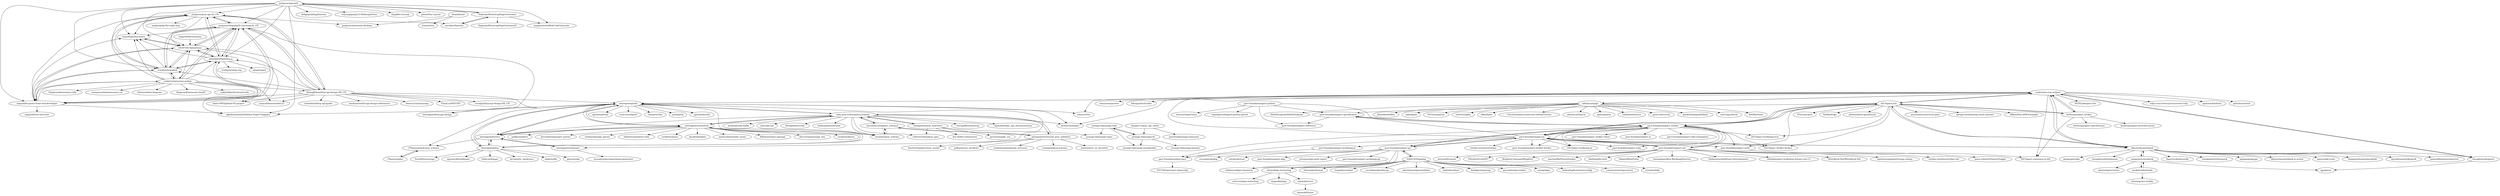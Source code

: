 digraph G {
"justjavac/json-api-zh_CN" -> "justjavac/AngularJS-Learning-zh_CN"
"justjavac/json-api-zh_CN" -> "iamjoel/python-learn"
"justjavac/json-api-zh_CN" -> "s5s5/CSS-Animations"
"justjavac/json-api-zh_CN" -> "iamjoel/be-grace-front-end-developer"
"justjavac/json-api-zh_CN" -> "lvwzhen/iconpark"
"justjavac/json-api-zh_CN" -> "island205/HelloSea.js"
"justjavac/json-api-zh_CN" -> "ZhangBohan/http-api-design-ZH_CN"
"justjavac/json-api-zh_CN" -> "justjavac/awesome-firebase"
"justjavac/json-api-zh_CN" -> "wulijun/php-the-right-way" ["e"=1]
"vndmtrx/awesome-nodejs" -> "justjavac/AngularJS-Learning-zh_CN"
"vndmtrx/awesome-nodejs" -> "iamjoel/be-grace-front-end-developer"
"vndmtrx/awesome-nodejs" -> "lvwzhen/iconpark"
"vndmtrx/awesome-nodejs" -> "iamjoel/python-learn"
"vndmtrx/awesome-nodejs" -> "s5s5/CSS-Animations"
"vndmtrx/awesome-nodejs" -> "island205/HelloSea.js"
"vndmtrx/awesome-nodejs" -> "justjavac/json-api-zh_CN"
"vndmtrx/awesome-nodejs" -> "diegocard/awesome-html5" ["e"=1]
"vndmtrx/awesome-nodejs" -> "codylindley/frontend-tools" ["e"=1]
"vndmtrx/awesome-nodejs" -> "Sdogruyol/awesome-ruby" ["e"=1]
"vndmtrx/awesome-nodejs" -> "hawx1993/github-FE-project" ["e"=1]
"vndmtrx/awesome-nodejs" -> "sotayamashita/awesome-css" ["e"=1]
"vndmtrx/awesome-nodejs" -> "tshemsedinov/impress"
"vndmtrx/awesome-nodejs" -> "youyudehexie/node123" ["e"=1]
"vndmtrx/awesome-nodejs" -> "ZhangBohan/http-api-design-ZH_CN"
"pact-foundation/pact-specification" -> "pact-foundation/pact_broker"
"pact-foundation/pact-specification" -> "pact-foundation/pact-reference"
"jsonapi-rb/jsonapi-rb" -> "jsonapi-rb/jsonapi-rails"
"jsonapi-rb/jsonapi-rb" -> "jsonapi-rb/jsonapi-hanami"
"jsonapi-rb/jsonapi-rb" -> "jsonapi-rb/jsonapi-serializable"
"ruby-json-schema/json-schema" -> "davishmcclurg/json_schemer"
"ruby-json-schema/json-schema" -> "thoughtbot/json_matchers"
"ruby-json-schema/json-schema" -> "brandur/json_schema"
"ruby-json-schema/json-schema" -> "interagent/committee"
"ruby-json-schema/json-schema" -> "mirego/activerecord_json_validator"
"ruby-json-schema/json-schema" -> "collectiveidea/json_spec" ["e"=1]
"ruby-json-schema/json-schema" -> "travisjeffery/timecop" ["e"=1]
"ruby-json-schema/json-schema" -> "zipmark/rspec_api_documentation" ["e"=1]
"ruby-json-schema/json-schema" -> "zendesk/ruby-kafka" ["e"=1]
"ruby-json-schema/json-schema" -> "krisleech/wisper" ["e"=1]
"ruby-json-schema/json-schema" -> "jwt/ruby-jwt" ["e"=1]
"ruby-json-schema/json-schema" -> "interagent/prmd"
"ruby-json-schema/json-schema" -> "interagent/heroics"
"ruby-json-schema/json-schema" -> "thoughtbot/scenic" ["e"=1]
"ruby-json-schema/json-schema" -> "thekompanee/fuubar" ["e"=1]
"adrianco/spigo" -> "twitter/zipkin" ["e"=1]
"adrianco/spigo" -> "realestate-com-au/pact"
"adrianco/spigo" -> "eBay/fabio" ["e"=1]
"adrianco/spigo" -> "CiscoCloud/microservices-infrastructure" ["e"=1]
"adrianco/spigo" -> "adrianco/d3grow"
"adrianco/spigo" -> "aphyr/jepsen" ["e"=1]
"adrianco/spigo" -> "codahale/metrics" ["e"=1]
"adrianco/spigo" -> "gocircuit/circuit" ["e"=1]
"adrianco/spigo" -> "packetbeat/packetbeat" ["e"=1]
"adrianco/spigo" -> "real-logic/Aeron" ["e"=1]
"adrianco/spigo" -> "Netflix/Fenzo" ["e"=1]
"adrianco/spigo" -> "jfrazelle/dotfiles" ["e"=1]
"adrianco/spigo" -> "rakyll/gom" ["e"=1]
"adrianco/spigo" -> "HdrHistogram/HdrHistogram" ["e"=1]
"adrianco/spigo" -> "NYTimes/gizmo" ["e"=1]
"realestate-com-au/pact" -> "thoughtworks/pacto"
"realestate-com-au/pact" -> "DiUS/pact-jvm"
"realestate-com-au/pact" -> "bethesque/pact_broker"
"realestate-com-au/pact" -> "bbyars/mountebank"
"realestate-com-au/pact" -> "SEEK-Jobs/pact-net"
"realestate-com-au/pact" -> "solnic/virtus" ["e"=1]
"realestate-com-au/pact" -> "ruby-concurrency/concurrent-ruby" ["e"=1]
"realestate-com-au/pact" -> "adrianco/spigo"
"realestate-com-au/pact" -> "interagent/prmd"
"realestate-com-au/pact" -> "krisleech/wisper" ["e"=1]
"realestate-com-au/pact" -> "DiUS/pact-consumer-js-dsl"
"realestate-com-au/pact" -> "apotonick/reform" ["e"=1]
"realestate-com-au/pact" -> "github/scientist" ["e"=1]
"realestate-com-au/pact" -> "mmozuras/pronto" ["e"=1]
"realestate-com-au/pact" -> "bdargan/techradar" ["e"=1]
"interagent/prmd" -> "interagent/committee"
"interagent/prmd" -> "interagent/heroics"
"interagent/prmd" -> "interagent/http-api-design" ["e"=1]
"interagent/prmd" -> "interagent/pliny"
"interagent/prmd" -> "ruby-json-schema/json-schema"
"interagent/prmd" -> "apotonick/roar" ["e"=1]
"interagent/prmd" -> "tmm1/stackprof" ["e"=1]
"interagent/prmd" -> "brandur/json_schema"
"interagent/prmd" -> "interagent/schematic"
"interagent/prmd" -> "r7kamura/rack-json_schema"
"interagent/prmd" -> "remiprev/her" ["e"=1]
"interagent/prmd" -> "peek/peek" ["e"=1]
"interagent/prmd" -> "solnic/virtus" ["e"=1]
"interagent/prmd" -> "krisleech/wisper" ["e"=1]
"interagent/prmd" -> "apotonick/cells" ["e"=1]
"mirego/activerecord_json_validator" -> "davishmcclurg/json_schemer"
"mirego/activerecord_json_validator" -> "DmitryTsepelev/store_model" ["e"=1]
"mirego/activerecord_json_validator" -> "palkan/store_attribute" ["e"=1]
"mirego/activerecord_json_validator" -> "madeintandem/jsonb_accessor" ["e"=1]
"mirego/activerecord_json_validator" -> "voxpupuli/json-schema"
"mirego/activerecord_json_validator" -> "jonhue/acts_as_favoritor" ["e"=1]
"mirego/activerecord_json_validator" -> "ruby-json-schema/json-schema"
"pact-foundation/pact-js" -> "pact-foundation/pact_broker"
"pact-foundation/pact-js" -> "pact-foundation/pact-node"
"pact-foundation/pact-js" -> "pact-foundation/pact-specification"
"pact-foundation/pact-js" -> "pact-foundation/jest-pact"
"pact-foundation/pact-js" -> "pact-foundation/pact-workshop-js"
"pact-foundation/pact-js" -> "DiUS/pact-workshop-js"
"pact-foundation/pact-js" -> "DiUS/pact-jvm"
"pact-foundation/pact-js" -> "pact-foundation/pact-net"
"pact-foundation/pact-js" -> "pact-foundation/pact-go"
"pact-foundation/pact-js" -> "pact-foundation/pact-ruby" ["e"=1]
"pact-foundation/pact-js" -> "stryker-mutator/stryker" ["e"=1]
"pact-foundation/pact-js" -> "realestate-com-au/pact"
"pact-foundation/pact-js" -> "pact-foundation/pact-broker-docker"
"pact-foundation/pact-js" -> "DiUS/pact_broker-docker"
"pact-foundation/pact-js" -> "bbyars/mountebank"
"bbyars/mountebank" -> "realestate-com-au/pact"
"bbyars/mountebank" -> "SpectoLabs/hoverfly" ["e"=1]
"bbyars/mountebank" -> "tomakehurst/wiremock" ["e"=1]
"bbyars/mountebank" -> "DiUS/pact-jvm"
"bbyars/mountebank" -> "azagniotov/stubby4j"
"bbyars/mountebank" -> "thoughtworks/pacto"
"bbyars/mountebank" -> "getgauge/gauge" ["e"=1]
"bbyars/mountebank" -> "bbyars/mountebank-in-action"
"bbyars/mountebank" -> "npryce/adr-tools" ["e"=1]
"bbyars/mountebank" -> "pact-foundation/pact-js"
"bbyars/mountebank" -> "thejamesthomas/javabank"
"bbyars/mountebank" -> "spockframework/spock" ["e"=1]
"bbyars/mountebank" -> "jamesdbloom/mockserver" ["e"=1]
"bbyars/mountebank" -> "getgauge/taiko" ["e"=1]
"bbyars/mountebank" -> "thoughtworks/talisman" ["e"=1]
"pact-foundation/pact-python" -> "reecetech/pactman"
"pact-foundation/pact-python" -> "pact-foundation/pact-specification"
"pact-foundation/pact-python" -> "pact-foundation/pact-reference"
"pact-foundation/pact-python" -> "pact-foundation/pact_broker"
"pact-foundation/pact-python" -> "reportportal/agent-python-pytest" ["e"=1]
"justjavac/AngularJS-Learning-zh_CN" -> "iamjoel/be-grace-front-end-developer"
"justjavac/AngularJS-Learning-zh_CN" -> "lvwzhen/iconpark"
"justjavac/AngularJS-Learning-zh_CN" -> "s5s5/CSS-Animations"
"justjavac/AngularJS-Learning-zh_CN" -> "iamjoel/python-learn"
"justjavac/AngularJS-Learning-zh_CN" -> "island205/HelloSea.js"
"justjavac/AngularJS-Learning-zh_CN" -> "vndmtrx/awesome-nodejs"
"justjavac/AngularJS-Learning-zh_CN" -> "justjavac/json-api-zh_CN"
"justjavac/AngularJS-Learning-zh_CN" -> "jakebresnehan/Sublime-Super-Snippets"
"justjavac/AngularJS-Learning-zh_CN" -> "ZhangBohan/http-api-design-ZH_CN"
"justjavac/layoutit" -> "Vegetam/BootstrapPageGenerator"
"justjavac/layoutit" -> "savokiss/layoutit"
"justjavac/layoutit" -> "iamjoel/be-grace-front-end-developer"
"justjavac/layoutit" -> "iamjoel/python-learn"
"justjavac/layoutit" -> "justjavac/AngularJS-Learning-zh_CN"
"justjavac/layoutit" -> "dodgepudding/bootout" ["e"=1]
"justjavac/layoutit" -> "justjavac/json-api-zh_CN"
"justjavac/layoutit" -> "wuyongqiang12138/designForm"
"justjavac/layoutit" -> "megatontech/WebCodeGenerate"
"justjavac/layoutit" -> "island205/HelloSea.js"
"justjavac/layoutit" -> "s5s5/CSS-Animations"
"justjavac/layoutit" -> "lvwzhen/iconpark"
"justjavac/layoutit" -> "QingWei-Li/vuep" ["e"=1]
"justjavac/layoutit" -> "jaweii/Vue-Layout" ["e"=1]
"justjavac/layoutit" -> "jakebresnehan/Sublime-Super-Snippets"
"Vegetam/BootstrapPageGenerator" -> "savokiss/layoutit"
"Vegetam/BootstrapPageGenerator" -> "Vegetam/BoostrapPageGenerator4"
"Vegetam/BootstrapPageGenerator" -> "justjavac/layoutit"
"Vegetam/BootstrapPageGenerator" -> "megatontech/WebCodeGenerate"
"lvwzhen/iconpark" -> "iamjoel/be-grace-front-end-developer"
"lvwzhen/iconpark" -> "justjavac/AngularJS-Learning-zh_CN"
"lvwzhen/iconpark" -> "s5s5/CSS-Animations"
"lvwzhen/iconpark" -> "iamjoel/python-learn"
"lvwzhen/iconpark" -> "island205/HelloSea.js"
"lvwzhen/iconpark" -> "justjavac/json-api-zh_CN"
"lvwzhen/iconpark" -> "vndmtrx/awesome-nodejs"
"ZhangBohan/http-api-design-ZH_CN" -> "justjavac/json-api-zh_CN"
"ZhangBohan/http-api-design-ZH_CN" -> "bolasblack/http-api-guide" ["e"=1]
"ZhangBohan/http-api-design-ZH_CN" -> "justjavac/AngularJS-Learning-zh_CN"
"ZhangBohan/http-api-design-ZH_CN" -> "s5s5/CSS-Animations"
"ZhangBohan/http-api-design-ZH_CN" -> "iamjoel/be-grace-front-end-developer"
"ZhangBohan/http-api-design-ZH_CN" -> "aisuhua/restful-api-design-references" ["e"=1]
"ZhangBohan/http-api-design-ZH_CN" -> "lvwzhen/iconpark"
"ZhangBohan/http-api-design-ZH_CN" -> "interagent/http-api-design" ["e"=1]
"ZhangBohan/http-api-design-ZH_CN" -> "nemoTyrant/manong" ["e"=1]
"ZhangBohan/http-api-design-ZH_CN" -> "island205/HelloSea.js"
"ZhangBohan/http-api-design-ZH_CN" -> "interagent/prmd"
"ZhangBohan/http-api-design-ZH_CN" -> "PizzaLiu/PHP-FIG" ["e"=1]
"ZhangBohan/http-api-design-ZH_CN" -> "cocoajin/http-api-design-ZH_CN"
"ZhangBohan/http-api-design-ZH_CN" -> "youyudehexie/node123" ["e"=1]
"ZhangBohan/http-api-design-ZH_CN" -> "hawx1993/github-FE-project" ["e"=1]
"pact-foundation/pact-go" -> "pact-foundation/pact-workshop-go"
"pact-foundation/pact-go" -> "pact-foundation/pact_broker"
"pact-foundation/pact-go" -> "DATA-DOG/godog"
"pact-foundation/pact-go" -> "pact-foundation/pact-js"
"pact-foundation/pact-go" -> "cucumber/godog" ["e"=1]
"pact-foundation/pact-go" -> "roblaszczak/go-cleanarch" ["e"=1]
"pact-foundation/pact-go" -> "ory/dockertest" ["e"=1]
"pact-foundation/pact-go" -> "pact-foundation/pact-php"
"pact-foundation/pact-go" -> "zimmski/go-mutesting"
"pact-foundation/pact-go" -> "jstemmer/go-junit-report" ["e"=1]
"interagent/pliny" -> "interagent/heroics"
"interagent/pliny" -> "interagent/committee"
"interagent/pliny" -> "interagent/prmd"
"interagent/pliny" -> "elabs/refile" ["e"=1]
"interagent/pliny" -> "plexus/yaks" ["e"=1]
"interagent/pliny" -> "YorickPeterse/oga" ["e"=1]
"interagent/pliny" -> "apotonick/trailblazer" ["e"=1]
"interagent/pliny" -> "bellycard/napa"
"interagent/pliny" -> "ko1/pretty_backtrace" ["e"=1]
"DATA-DOG/godog" -> "cucumber/gherkin-go"
"DATA-DOG/godog" -> "pact-foundation/pact-go"
"DATA-DOG/godog" -> "alecthomas/gometalinter" ["e"=1]
"DATA-DOG/godog" -> "olebedev/when" ["e"=1]
"DATA-DOG/godog" -> "hexdigest/gowrap" ["e"=1]
"DATA-DOG/godog" -> "gucumber/gucumber"
"DATA-DOG/godog" -> "onsi/ginkgo" ["e"=1]
"DATA-DOG/godog" -> "zimmski/go-mutesting"
"DATA-DOG/godog" -> "roblaszczak/go-cleanarch" ["e"=1]
"DATA-DOG/godog" -> "kelseyhightower/envconfig" ["e"=1]
"DATA-DOG/godog" -> "smartystreets/goconvey" ["e"=1]
"DATA-DOG/godog" -> "icrowley/fake" ["e"=1]
"DATA-DOG/godog" -> "h2non/gentleman" ["e"=1]
"DATA-DOG/godog" -> "lsegal/gucumber"
"zimmski/go-mutesting" -> "zimmski/tavor"
"zimmski/go-mutesting" -> "avito-tech/go-mutesting"
"zimmski/go-mutesting" -> "thepudds/fzgo"
"iamjoel/be-grace-front-end-developer" -> "s5s5/CSS-Animations"
"iamjoel/be-grace-front-end-developer" -> "justjavac/AngularJS-Learning-zh_CN"
"iamjoel/be-grace-front-end-developer" -> "lvwzhen/iconpark"
"iamjoel/be-grace-front-end-developer" -> "iamjoel/python-learn"
"iamjoel/be-grace-front-end-developer" -> "island205/HelloSea.js"
"iamjoel/be-grace-front-end-developer" -> "jakebresnehan/Sublime-Super-Snippets"
"iamjoel/be-grace-front-end-developer" -> "vndmtrx/awesome-nodejs"
"iamjoel/be-grace-front-end-developer" -> "iamjoel/front-end-note" ["e"=1]
"island205/HelloSea.js" -> "s5s5/CSS-Animations"
"island205/HelloSea.js" -> "iamjoel/be-grace-front-end-developer"
"island205/HelloSea.js" -> "justjavac/AngularJS-Learning-zh_CN"
"island205/HelloSea.js" -> "lvwzhen/iconpark"
"island205/HelloSea.js" -> "iamjoel/python-learn"
"island205/HelloSea.js" -> "justjavac/json-api-zh_CN"
"island205/HelloSea.js" -> "aralejs/aralejs.org" ["e"=1]
"island205/HelloSea.js" -> "spmjs/spm2" ["e"=1]
"s5s5/CSS-Animations" -> "iamjoel/be-grace-front-end-developer"
"s5s5/CSS-Animations" -> "iamjoel/python-learn"
"s5s5/CSS-Animations" -> "island205/HelloSea.js"
"s5s5/CSS-Animations" -> "justjavac/AngularJS-Learning-zh_CN"
"s5s5/CSS-Animations" -> "lvwzhen/iconpark"
"s5s5/CSS-Animations" -> "jakebresnehan/Sublime-Super-Snippets"
"DiUS/pact-jvm" -> "realestate-com-au/pact"
"DiUS/pact-jvm" -> "pact-foundation/pact_broker"
"DiUS/pact-jvm" -> "mstine/microservices-pact"
"DiUS/pact-jvm" -> "DiUS/pact-workshop-jvm"
"DiUS/pact-jvm" -> "bethesque/pact_broker"
"DiUS/pact-jvm" -> "bbyars/mountebank"
"DiUS/pact-jvm" -> "pact-foundation/pact-js"
"DiUS/pact-jvm" -> "DiUS/pact_broker-docker"
"DiUS/pact-jvm" -> "spring-cloud/spring-cloud-contract" ["e"=1]
"DiUS/pact-jvm" -> "pact-foundation/pact-specification"
"DiUS/pact-jvm" -> "Mikuu/Pact-JVM-Example"
"DiUS/pact-jvm" -> "ITV/scala-pact"
"DiUS/pact-jvm" -> "pact-foundation/pact-node"
"DiUS/pact-jvm" -> "Netflix/feign" ["e"=1]
"DiUS/pact-jvm" -> "pholser/junit-quickcheck" ["e"=1]
"demohi/end" -> "wisejs/wise"
"demohi/end" -> "justjavac/awesome-firebase"
"r7kamura/rack-json_schema" -> "r7kamura/jdoc"
"wagerfield/cssmixins" -> "s5s5/CSS-Animations"
"chingor13/json_api_client" -> "jsmestad/jsonapi-consumer"
"chingor13/json_api_client" -> "jsonapi-rb/jsonapi-rb"
"savokiss/layoutit" -> "Vegetam/BootstrapPageGenerator"
"davishmcclurg/json_schemer" -> "brandur/json_schema"
"davishmcclurg/json_schemer" -> "ruby-json-schema/json-schema"
"davishmcclurg/json_schemer" -> "mirego/activerecord_json_validator"
"pact-foundation/pact_broker" -> "pact-foundation/pact-broker-docker"
"pact-foundation/pact_broker" -> "pact-foundation/pact-js"
"pact-foundation/pact_broker" -> "DiUS/pact_broker-docker"
"pact-foundation/pact_broker" -> "DiUS/pact-jvm"
"pact-foundation/pact_broker" -> "DiUS/pact-workshop-jvm"
"pact-foundation/pact_broker" -> "pact-foundation/pact-specification"
"pact-foundation/pact_broker" -> "pact-foundation/pact-net"
"pact-foundation/pact_broker" -> "pact-foundation/pact_broker-client"
"pact-foundation/pact_broker" -> "pact-foundation/pact-go"
"pact-foundation/pact_broker" -> "pact-foundation/pact.io"
"pact-foundation/pact_broker" -> "pact-foundation/pact-ruby" ["e"=1]
"pact-foundation/pact_broker" -> "pact-foundation/jest-pact"
"pact-foundation/pact_broker" -> "DiUS/pact-workshop-js"
"pact-foundation/pact_broker" -> "pact-foundation/pact-node"
"pact-foundation/pact_broker" -> "pact-foundation/pact-ruby-standalone"
"azagniotov/stubby4j" -> "aharin/inproctester"
"azagniotov/stubby4j" -> "mrak/stubby4node"
"azagniotov/stubby4j" -> "gga/janus"
"azagniotov/stubby4j" -> "bbyars/mountebank"
"thoughtbot/json_matchers" -> "ruby-json-schema/json-schema"
"thoughtbot/json_matchers" -> "grosser/single_cov" ["e"=1]
"thoughtbot/json_matchers" -> "jsonapi-rb/jsonapi-rspec"
"thoughtbot/json_matchers" -> "collectiveidea/json_spec" ["e"=1]
"thoughtbot/json_matchers" -> "dry-rb/dry-transaction" ["e"=1]
"thoughtworks/pacto" -> "realestate-com-au/pact"
"thoughtworks/pacto" -> "gga/janus"
"interagent/committee" -> "ota42y/openapi_parser"
"interagent/committee" -> "willnet/committee-rails"
"interagent/committee" -> "interagent/prmd"
"interagent/committee" -> "interagent/pliny"
"interagent/committee" -> "interagent/heroics"
"interagent/committee" -> "ruby-json-schema/json-schema"
"interagent/committee" -> "brandur/json_schema"
"interagent/committee" -> "socketry/async" ["e"=1]
"interagent/committee" -> "kyuden/banken" ["e"=1]
"interagent/committee" -> "amatsuda/stateful_enum" ["e"=1]
"interagent/committee" -> "k0kubun/rspec-openapi" ["e"=1]
"interagent/committee" -> "discourse/message_bus"
"interagent/committee" -> "socketry/falcon" ["e"=1]
"interagent/committee" -> "palkan/isolator" ["e"=1]
"interagent/committee" -> "kevindew/openapi3_parser"
"pact-foundation/pact-workshop-js" -> "pact-foundation/jest-pact"
"pact-foundation/pact-net" -> "tdshipley/pact-workshop-dotnet-core-v1"
"pact-foundation/pact-net" -> "WireMock-Net/WireMock.Net" ["e"=1]
"pact-foundation/pact-net" -> "pact-foundation/pact_broker"
"pact-foundation/pact-net" -> "opentracing/opentracing-csharp" ["e"=1]
"pact-foundation/pact-net" -> "stryker-mutator/stryker-net" ["e"=1]
"pact-foundation/pact-net" -> "jason-roberts/FeatureToggle" ["e"=1]
"pact-foundation/pact-net" -> "microsoft/coyote" ["e"=1]
"pact-foundation/pact-net" -> "TNG/ArchUnitNET" ["e"=1]
"pact-foundation/pact-net" -> "BrighterCommand/Brighter" ["e"=1]
"pact-foundation/pact-net" -> "mariotoffia/FluentDocker" ["e"=1]
"pact-foundation/pact-net" -> "khellang/Scrutor" ["e"=1]
"pact-foundation/pact-net" -> "Xabaril/BeatPulse" ["e"=1]
"pact-foundation/pact-net" -> "pact-foundation/pact-js"
"pact-foundation/pact-net" -> "benaadams/Ben.BlockingDetector" ["e"=1]
"pact-foundation/pact-net" -> "HofmeisterAn/dotnet-testcontainers" ["e"=1]
"jsonapi-rb/jsonapi-rails" -> "jsonapi-rb/jsonapi-rb"
"jsonapi-rb/jsonapi-rails" -> "jsonapi-rb/jsonapi-rspec"
"jsonapi-rb/jsonapi-rails" -> "jsonapi-rb/jsonapi-serializable"
"iamjoel/python-learn" -> "s5s5/CSS-Animations"
"zimmski/tavor" -> "zimmski/fuzzer"
"mrak/stubby4node" -> "h2non/grunt-stubby"
"mrak/stubby4node" -> "azagniotov/stubby4j"
"brandur/json_schema" -> "davishmcclurg/json_schemer"
"pact-foundation/pact-node" -> "DiUS/pact-consumer-js-dsl"
"bethesque/pact_broker" -> "bethesque/pact-specification"
"bethesque/pact_broker" -> "realestate-com-au/pact"
"bethesque/pact_broker" -> "DiUS/pact-consumer-js-dsl"
"bethesque/pact_broker" -> "bethesque/pact-provider-proxy"
"bethesque/pact_broker" -> "DiUS/pact-jvm"
"pact-foundation/jest-pact" -> "YOU54F/jest-pact-typescript"
"interagent/schematic" -> "interagent/heroics"
"interagent/schematic" -> "mcuadros/go-jsonschema-generator" ["e"=1]
"interagent/heroics" -> "interagent/pliny"
"interagent/heroics" -> "interagent/schematic"
"interagent/heroics" -> "interagent/prmd"
"interagent/heroics" -> "interagent/committee"
"interagent/heroics" -> "r7kamura/rack-json_schema"
"r7kamura/jdoc" -> "r7kamura/rack-json_schema"
"justjavac/json-api-zh_CN" ["l"="7.96,-29.644"]
"justjavac/AngularJS-Learning-zh_CN" ["l"="7.961,-29.666"]
"iamjoel/python-learn" ["l"="7.944,-29.675"]
"s5s5/CSS-Animations" ["l"="7.953,-29.685"]
"iamjoel/be-grace-front-end-developer" ["l"="7.965,-29.679"]
"lvwzhen/iconpark" ["l"="7.976,-29.664"]
"island205/HelloSea.js" ["l"="7.945,-29.659"]
"ZhangBohan/http-api-design-ZH_CN" ["l"="8.007,-29.649"]
"justjavac/awesome-firebase" ["l"="7.912,-29.602"]
"wulijun/php-the-right-way" ["l"="-26.789,-43.106"]
"vndmtrx/awesome-nodejs" ["l"="7.985,-29.69"]
"diegocard/awesome-html5" ["l"="27.536,-19.377"]
"codylindley/frontend-tools" ["l"="10.888,-34.093"]
"Sdogruyol/awesome-ruby" ["l"="8.523,-30.745"]
"hawx1993/github-FE-project" ["l"="11.687,-7.152"]
"sotayamashita/awesome-css" ["l"="27.478,-19.269"]
"tshemsedinov/impress" ["l"="8.004,-29.733"]
"youyudehexie/node123" ["l"="11.536,-7.102"]
"pact-foundation/pact-specification" ["l"="8.497,-29.731"]
"pact-foundation/pact_broker" ["l"="8.502,-29.709"]
"pact-foundation/pact-reference" ["l"="8.53,-29.758"]
"jsonapi-rb/jsonapi-rb" ["l"="8.075,-29.336"]
"jsonapi-rb/jsonapi-rails" ["l"="8.088,-29.364"]
"jsonapi-rb/jsonapi-hanami" ["l"="8.048,-29.331"]
"jsonapi-rb/jsonapi-serializable" ["l"="8.096,-29.343"]
"ruby-json-schema/json-schema" ["l"="8.164,-29.515"]
"davishmcclurg/json_schemer" ["l"="8.188,-29.494"]
"thoughtbot/json_matchers" ["l"="8.134,-29.469"]
"brandur/json_schema" ["l"="8.194,-29.521"]
"interagent/committee" ["l"="8.19,-29.547"]
"mirego/activerecord_json_validator" ["l"="8.175,-29.476"]
"collectiveidea/json_spec" ["l"="8.682,-30.402"]
"travisjeffery/timecop" ["l"="8.74,-30.681"]
"zipmark/rspec_api_documentation" ["l"="8.586,-30.703"]
"zendesk/ruby-kafka" ["l"="8.52,-30.834"]
"krisleech/wisper" ["l"="8.543,-30.592"]
"jwt/ruby-jwt" ["l"="8.642,-30.814"]
"interagent/prmd" ["l"="8.18,-29.579"]
"interagent/heroics" ["l"="8.156,-29.568"]
"thoughtbot/scenic" ["l"="8.47,-30.619"]
"thekompanee/fuubar" ["l"="8.672,-30.621"]
"adrianco/spigo" ["l"="8.337,-29.658"]
"twitter/zipkin" ["l"="10.377,26.403"]
"realestate-com-au/pact" ["l"="8.386,-29.643"]
"eBay/fabio" ["l"="-12.842,1.908"]
"CiscoCloud/microservices-infrastructure" ["l"="-12.165,-6.167"]
"adrianco/d3grow" ["l"="8.309,-29.672"]
"aphyr/jepsen" ["l"="-7.597,15.021"]
"codahale/metrics" ["l"="9.121,21.578"]
"gocircuit/circuit" ["l"="-12.722,1.955"]
"packetbeat/packetbeat" ["l"="-12.63,2.012"]
"real-logic/Aeron" ["l"="9.014,21.544"]
"Netflix/Fenzo" ["l"="-12.238,-6.071"]
"jfrazelle/dotfiles" ["l"="-13.975,-6.228"]
"rakyll/gom" ["l"="-12.99,1.933"]
"HdrHistogram/HdrHistogram" ["l"="9.026,21.521"]
"NYTimes/gizmo" ["l"="-12.891,1.697"]
"thoughtworks/pacto" ["l"="8.407,-29.608"]
"DiUS/pact-jvm" ["l"="8.443,-29.684"]
"bethesque/pact_broker" ["l"="8.401,-29.675"]
"bbyars/mountebank" ["l"="8.449,-29.633"]
"SEEK-Jobs/pact-net" ["l"="8.354,-29.612"]
"solnic/virtus" ["l"="8.692,-30.521"]
"ruby-concurrency/concurrent-ruby" ["l"="8.591,-30.663"]
"DiUS/pact-consumer-js-dsl" ["l"="8.42,-29.664"]
"apotonick/reform" ["l"="8.635,-30.453"]
"github/scientist" ["l"="8.534,-30.726"]
"mmozuras/pronto" ["l"="8.462,-30.552"]
"bdargan/techradar" ["l"="10.747,-11.35"]
"interagent/http-api-design" ["l"="10.229,-33.984"]
"interagent/pliny" ["l"="8.143,-29.549"]
"apotonick/roar" ["l"="8.658,-30.393"]
"tmm1/stackprof" ["l"="8.532,-30.532"]
"interagent/schematic" ["l"="8.158,-29.604"]
"r7kamura/rack-json_schema" ["l"="8.132,-29.59"]
"remiprev/her" ["l"="8.621,-30.517"]
"peek/peek" ["l"="8.619,-30.557"]
"apotonick/cells" ["l"="8.763,-30.474"]
"DmitryTsepelev/store_model" ["l"="8.225,-30.744"]
"palkan/store_attribute" ["l"="8.119,-30.701"]
"madeintandem/jsonb_accessor" ["l"="8.233,-30.734"]
"voxpupuli/json-schema" ["l"="8.186,-29.441"]
"jonhue/acts_as_favoritor" ["l"="8.136,-30.755"]
"pact-foundation/pact-js" ["l"="8.493,-29.683"]
"pact-foundation/pact-node" ["l"="8.464,-29.687"]
"pact-foundation/jest-pact" ["l"="8.526,-29.672"]
"pact-foundation/pact-workshop-js" ["l"="8.523,-29.652"]
"DiUS/pact-workshop-js" ["l"="8.528,-29.701"]
"pact-foundation/pact-net" ["l"="8.473,-29.723"]
"pact-foundation/pact-go" ["l"="8.57,-29.702"]
"pact-foundation/pact-ruby" ["l"="8.256,-30.704"]
"stryker-mutator/stryker" ["l"="28.724,-27.131"]
"pact-foundation/pact-broker-docker" ["l"="8.523,-29.687"]
"DiUS/pact_broker-docker" ["l"="8.471,-29.701"]
"SpectoLabs/hoverfly" ["l"="9.117,21.238"]
"tomakehurst/wiremock" ["l"="9.19,21.358"]
"azagniotov/stubby4j" ["l"="8.463,-29.579"]
"getgauge/gauge" ["l"="20.712,-28.195"]
"bbyars/mountebank-in-action" ["l"="8.484,-29.618"]
"npryce/adr-tools" ["l"="5.711,22.336"]
"thejamesthomas/javabank" ["l"="8.465,-29.608"]
"spockframework/spock" ["l"="6.51,20.749"]
"jamesdbloom/mockserver" ["l"="9.265,21.364"]
"getgauge/taiko" ["l"="20.622,-28.154"]
"thoughtworks/talisman" ["l"="20.567,-28.109"]
"pact-foundation/pact-python" ["l"="8.512,-29.772"]
"reecetech/pactman" ["l"="8.516,-29.805"]
"reportportal/agent-python-pytest" ["l"="20.677,-28.306"]
"jakebresnehan/Sublime-Super-Snippets" ["l"="7.937,-29.695"]
"justjavac/layoutit" ["l"="7.914,-29.677"]
"Vegetam/BootstrapPageGenerator" ["l"="7.869,-29.678"]
"savokiss/layoutit" ["l"="7.873,-29.697"]
"dodgepudding/bootout" ["l"="14.92,-8.464"]
"wuyongqiang12138/designForm" ["l"="7.894,-29.712"]
"megatontech/WebCodeGenerate" ["l"="7.882,-29.662"]
"QingWei-Li/vuep" ["l"="14.314,-8.079"]
"jaweii/Vue-Layout" ["l"="14.343,-8.04"]
"Vegetam/BoostrapPageGenerator4" ["l"="7.834,-29.683"]
"bolasblack/http-api-guide" ["l"="6.099,17.78"]
"aisuhua/restful-api-design-references" ["l"="6.218,17.733"]
"nemoTyrant/manong" ["l"="6.144,17.742"]
"PizzaLiu/PHP-FIG" ["l"="-26.868,-43.012"]
"cocoajin/http-api-design-ZH_CN" ["l"="8.055,-29.663"]
"pact-foundation/pact-workshop-go" ["l"="8.596,-29.68"]
"DATA-DOG/godog" ["l"="8.63,-29.719"]
"cucumber/godog" ["l"="-13.382,1.384"]
"roblaszczak/go-cleanarch" ["l"="-16.17,-0.575"]
"ory/dockertest" ["l"="-13.406,1.393"]
"pact-foundation/pact-php" ["l"="8.588,-29.738"]
"zimmski/go-mutesting" ["l"="8.654,-29.683"]
"jstemmer/go-junit-report" ["l"="47.082,-1.217"]
"elabs/refile" ["l"="8.514,-30.515"]
"plexus/yaks" ["l"="7.399,-30.475"]
"YorickPeterse/oga" ["l"="8.496,-30.499"]
"apotonick/trailblazer" ["l"="8.589,-30.523"]
"bellycard/napa" ["l"="8.093,-29.533"]
"ko1/pretty_backtrace" ["l"="8.462,-30.434"]
"cucumber/gherkin-go" ["l"="8.641,-29.754"]
"alecthomas/gometalinter" ["l"="-13.133,1.662"]
"olebedev/when" ["l"="-13.128,1.86"]
"hexdigest/gowrap" ["l"="-13.454,1.564"]
"gucumber/gucumber" ["l"="8.669,-29.723"]
"onsi/ginkgo" ["l"="-13.246,1.381"]
"kelseyhightower/envconfig" ["l"="-13.354,1.414"]
"smartystreets/goconvey" ["l"="-13.125,1.449"]
"icrowley/fake" ["l"="-15.661,-3.734"]
"h2non/gentleman" ["l"="-13.137,1.746"]
"lsegal/gucumber" ["l"="8.662,-29.742"]
"zimmski/tavor" ["l"="8.705,-29.668"]
"avito-tech/go-mutesting" ["l"="8.686,-29.691"]
"thepudds/fzgo" ["l"="8.669,-29.654"]
"iamjoel/front-end-note" ["l"="11.818,-7.083"]
"aralejs/aralejs.org" ["l"="13.807,-6.341"]
"spmjs/spm2" ["l"="13.797,-6.304"]
"mstine/microservices-pact" ["l"="8.401,-29.715"]
"DiUS/pact-workshop-jvm" ["l"="8.472,-29.668"]
"spring-cloud/spring-cloud-contract" ["l"="9.36,20.996"]
"Mikuu/Pact-JVM-Example" ["l"="8.417,-29.701"]
"ITV/scala-pact" ["l"="8.427,-29.723"]
"Netflix/feign" ["l"="9.13,21.496"]
"pholser/junit-quickcheck" ["l"="8.91,21.242"]
"demohi/end" ["l"="7.871,-29.573"]
"wisejs/wise" ["l"="7.847,-29.558"]
"r7kamura/jdoc" ["l"="8.112,-29.604"]
"wagerfield/cssmixins" ["l"="7.94,-29.734"]
"chingor13/json_api_client" ["l"="8.065,-29.298"]
"jsmestad/jsonapi-consumer" ["l"="8.059,-29.272"]
"pact-foundation/pact_broker-client" ["l"="8.53,-29.736"]
"pact-foundation/pact.io" ["l"="8.479,-29.762"]
"pact-foundation/pact-ruby-standalone" ["l"="8.535,-29.721"]
"aharin/inproctester" ["l"="8.456,-29.544"]
"mrak/stubby4node" ["l"="8.489,-29.555"]
"gga/janus" ["l"="8.427,-29.576"]
"grosser/single_cov" ["l"="8.157,-30.638"]
"jsonapi-rb/jsonapi-rspec" ["l"="8.108,-29.413"]
"dry-rb/dry-transaction" ["l"="7.266,-30.386"]
"ota42y/openapi_parser" ["l"="8.226,-29.569"]
"willnet/committee-rails" ["l"="8.234,-29.55"]
"socketry/async" ["l"="8.355,-30.828"]
"kyuden/banken" ["l"="-11.171,-23.552"]
"amatsuda/stateful_enum" ["l"="-11.19,-23.548"]
"k0kubun/rspec-openapi" ["l"="-11.231,-23.447"]
"discourse/message_bus" ["l"="8.239,-29.513"]
"socketry/falcon" ["l"="8.361,-30.811"]
"palkan/isolator" ["l"="8.246,-30.714"]
"kevindew/openapi3_parser" ["l"="8.223,-29.534"]
"tdshipley/pact-workshop-dotnet-core-v1" ["l"="8.449,-29.75"]
"WireMock-Net/WireMock.Net" ["l"="25.337,17.725"]
"opentracing/opentracing-csharp" ["l"="23.601,12.94"]
"stryker-mutator/stryker-net" ["l"="25.292,17.68"]
"jason-roberts/FeatureToggle" ["l"="25.674,17.913"]
"microsoft/coyote" ["l"="25.316,17.872"]
"TNG/ArchUnitNET" ["l"="25.32,17.75"]
"BrighterCommand/Brighter" ["l"="25.524,17.765"]
"mariotoffia/FluentDocker" ["l"="25.294,17.699"]
"khellang/Scrutor" ["l"="25.472,17.776"]
"Xabaril/BeatPulse" ["l"="25.565,17.837"]
"benaadams/Ben.BlockingDetector" ["l"="25.361,17.861"]
"HofmeisterAn/dotnet-testcontainers" ["l"="25.256,17.683"]
"zimmski/fuzzer" ["l"="8.728,-29.662"]
"h2non/grunt-stubby" ["l"="8.506,-29.535"]
"bethesque/pact-specification" ["l"="8.374,-29.684"]
"bethesque/pact-provider-proxy" ["l"="8.384,-29.693"]
"YOU54F/jest-pact-typescript" ["l"="8.55,-29.657"]
"mcuadros/go-jsonschema-generator" ["l"="-13.873,1.299"]
}
